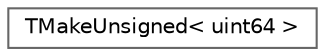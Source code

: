 digraph "Graphical Class Hierarchy"
{
 // INTERACTIVE_SVG=YES
 // LATEX_PDF_SIZE
  bgcolor="transparent";
  edge [fontname=Helvetica,fontsize=10,labelfontname=Helvetica,labelfontsize=10];
  node [fontname=Helvetica,fontsize=10,shape=box,height=0.2,width=0.4];
  rankdir="LR";
  Node0 [id="Node000000",label="TMakeUnsigned\< uint64 \>",height=0.2,width=0.4,color="grey40", fillcolor="white", style="filled",URL="$da/d74/structTMakeUnsigned_3_01uint64_01_4.html",tooltip=" "];
}

